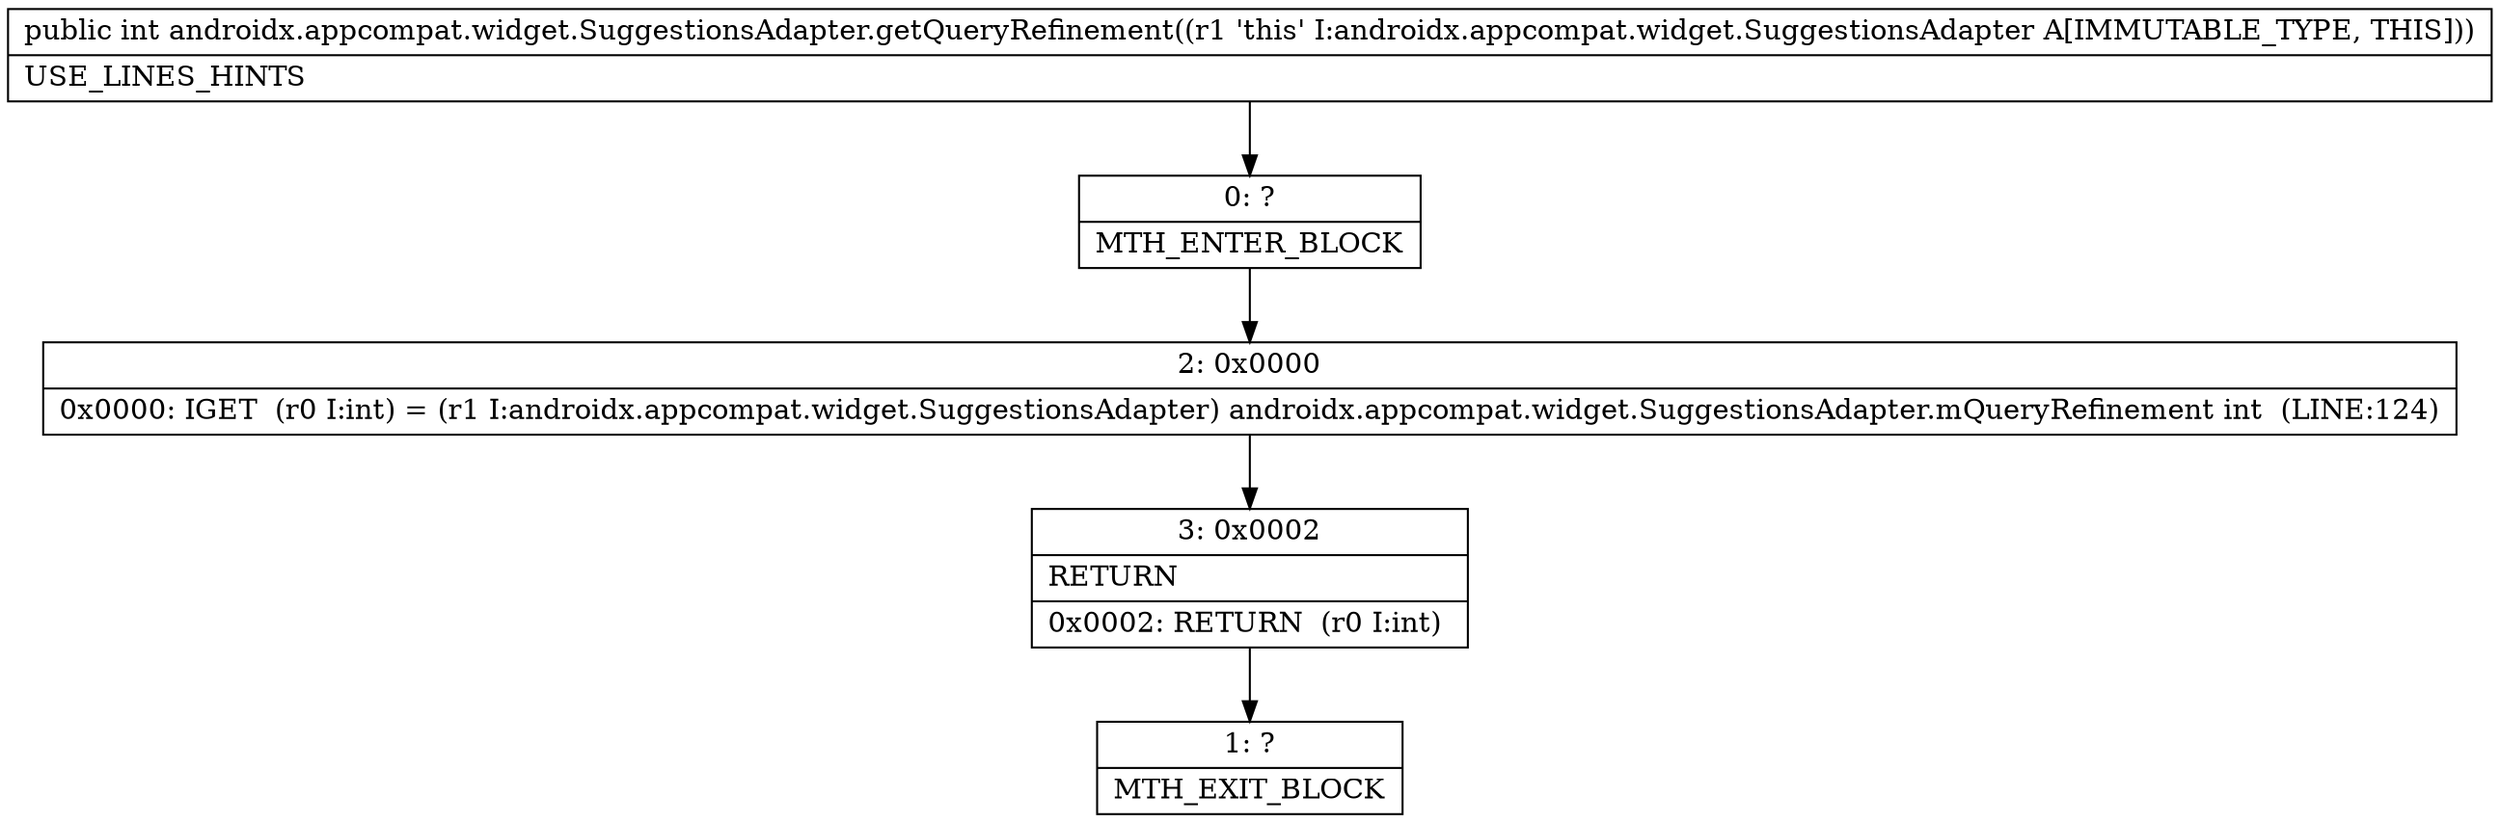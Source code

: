 digraph "CFG forandroidx.appcompat.widget.SuggestionsAdapter.getQueryRefinement()I" {
Node_0 [shape=record,label="{0\:\ ?|MTH_ENTER_BLOCK\l}"];
Node_2 [shape=record,label="{2\:\ 0x0000|0x0000: IGET  (r0 I:int) = (r1 I:androidx.appcompat.widget.SuggestionsAdapter) androidx.appcompat.widget.SuggestionsAdapter.mQueryRefinement int  (LINE:124)\l}"];
Node_3 [shape=record,label="{3\:\ 0x0002|RETURN\l|0x0002: RETURN  (r0 I:int) \l}"];
Node_1 [shape=record,label="{1\:\ ?|MTH_EXIT_BLOCK\l}"];
MethodNode[shape=record,label="{public int androidx.appcompat.widget.SuggestionsAdapter.getQueryRefinement((r1 'this' I:androidx.appcompat.widget.SuggestionsAdapter A[IMMUTABLE_TYPE, THIS]))  | USE_LINES_HINTS\l}"];
MethodNode -> Node_0;Node_0 -> Node_2;
Node_2 -> Node_3;
Node_3 -> Node_1;
}

